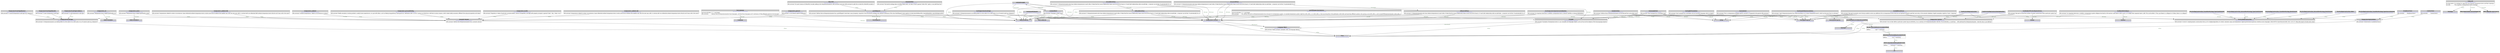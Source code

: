 digraph { 
 node [ fontname="DejaVu Sans" ] ; 
	node5 -> node1 [ color=BLACK, label=< <font point-size='10' color='#336633'>rdfs:domain</font> > ] ;
	node2 -> node7 [ color=BLACK, label=< <font point-size='10' color='#336633'>rdf:type</font> > ] ;
	node8 -> node9 [ color=BLACK, label=< <font point-size='10' color='#336633'>rdfs:domain</font> > ] ;
	node5 -> node2 [ color=BLACK, label=< <font point-size='10' color='#336633'>rdfs:range</font> > ] ;
	node3 -> node1 [ color=BLACK, label=< <font point-size='10' color='#336633'>rdfs:domain</font> > ] ;
	node6 -> node1 [ color=BLACK, label=< <font point-size='10' color='#336633'>rdfs:domain</font> > ] ;
	node10 -> node15 [ color=BLACK, label=< <font point-size='10' color='#336633'>rdf:type</font> > ] ;
	node17 -> node18 [ color=BLACK, label=< <font point-size='10' color='#336633'>rdf:rest</font> > ] ;
	node12 -> node2 [ color=BLACK, label=< <font point-size='10' color='#336633'>rdfs:domain</font> > ] ;
	node19 -> node20 [ color=BLACK, label=< <font point-size='10' color='#336633'>rdf:type</font> > ] ;
	node20 -> node7 [ color=BLACK, label=< <font point-size='10' color='#336633'>rdf:type</font> > ] ;
	node21 -> node22 [ color=BLACK, label=< <font point-size='10' color='#336633'>rdfs:range</font> > ] ;
	node11 -> node9 [ color=BLACK, label=< <font point-size='10' color='#336633'>rdfs:range</font> > ] ;
	node25 -> node26 [ color=BLACK, label=< <font point-size='10' color='#336633'>rdf:type</font> > ] ;
	node1 -> node28 [ color=BLACK, label=< <font point-size='10' color='#336633'>rdfs:subClassOf</font> > ] ;
	node30 -> node1 [ color=BLACK, label=< <font point-size='10' color='#336633'>rdfs:range</font> > ] ;
	node4 -> node31 [ color=BLACK, label=< <font point-size='10' color='#336633'>rdf:type</font> > ] ;
	node33 -> node26 [ color=BLACK, label=< <font point-size='10' color='#336633'>rdf:type</font> > ] ;
	node34 -> node20 [ color=BLACK, label=< <font point-size='10' color='#336633'>rdf:type</font> > ] ;
	node13 -> node35 [ color=BLACK, label=< <font point-size='10' color='#336633'>rdf:type</font> > ] ;
	node16 -> node31 [ color=BLACK, label=< <font point-size='10' color='#336633'>rdf:type</font> > ] ;
	node36 -> node22 [ color=BLACK, label=< <font point-size='10' color='#336633'>rdfs:range</font> > ] ;
	node37 -> node31 [ color=BLACK, label=< <font point-size='10' color='#336633'>rdf:type</font> > ] ;
	node38 -> node39 [ color=BLACK, label=< <font point-size='10' color='#336633'>rdf:type</font> > ] ;
	node30 -> node31 [ color=BLACK, label=< <font point-size='10' color='#336633'>rdf:type</font> > ] ;
	node28 -> node7 [ color=BLACK, label=< <font point-size='10' color='#336633'>rdf:type</font> > ] ;
	node2 -> node28 [ color=BLACK, label=< <font point-size='10' color='#336633'>rdfs:subClassOf</font> > ] ;
	node40 -> node20 [ color=BLACK, label=< <font point-size='10' color='#336633'>rdfs:range</font> > ] ;
	node41 -> node39 [ color=BLACK, label=< <font point-size='10' color='#336633'>rdfs:range</font> > ] ;
	node42 -> node7 [ color=BLACK, label=< <font point-size='10' color='#336633'>rdf:type</font> > ] ;
	node43 -> node1 [ color=BLACK, label=< <font point-size='10' color='#336633'>rdfs:domain</font> > ] ;
	node39 -> node7 [ color=BLACK, label=< <font point-size='10' color='#336633'>rdf:type</font> > ] ;
	node44 -> node39 [ color=BLACK, label=< <font point-size='10' color='#336633'>rdf:type</font> > ] ;
	node40 -> node31 [ color=BLACK, label=< <font point-size='10' color='#336633'>rdf:type</font> > ] ;
	node37 -> node1 [ color=BLACK, label=< <font point-size='10' color='#336633'>rdfs:domain</font> > ] ;
	node30 -> node1 [ color=BLACK, label=< <font point-size='10' color='#336633'>rdfs:domain</font> > ] ;
	node46 -> node35 [ color=BLACK, label=< <font point-size='10' color='#336633'>rdf:type</font> > ] ;
	node49 -> node39 [ color=BLACK, label=< <font point-size='10' color='#336633'>rdf:type</font> > ] ;
	node51 -> node39 [ color=BLACK, label=< <font point-size='10' color='#336633'>rdf:type</font> > ] ;
	node12 -> node1 [ color=BLACK, label=< <font point-size='10' color='#336633'>rdfs:range</font> > ] ;
	node3 -> node37 [ color=BLACK, label=< <font point-size='10' color='#336633'>owl:inverseOf</font> > ] ;
	node10 -> node52 [ color=BLACK, label=< <font point-size='10' color='#336633'>owl:imports</font> > ] ;
	node34 -> node54 [ color=BLACK, label=< <font point-size='10' color='#336633'>owl:sameAs</font> > ] ;
	node55 -> node17 [ color=BLACK, label=< <font point-size='10' color='#336633'>owl:oneOf</font> > ] ;
	node0 -> node42 [ color=BLACK, label=< <font point-size='10' color='#336633'>rdfs:range</font> > ] ;
	node56 -> node22 [ color=BLACK, label=< <font point-size='10' color='#336633'>rdfs:range</font> > ] ;
	node9 -> node7 [ color=BLACK, label=< <font point-size='10' color='#336633'>rdf:type</font> > ] ;
	node40 -> node1 [ color=BLACK, label=< <font point-size='10' color='#336633'>rdfs:domain</font> > ] ;
	node47 -> node20 [ color=BLACK, label=< <font point-size='10' color='#336633'>rdf:type</font> > ] ;
	node56 -> node58 [ color=BLACK, label=< <font point-size='10' color='#336633'>rdf:type</font> > ] ;
	node43 -> node26 [ color=BLACK, label=< <font point-size='10' color='#336633'>rdf:type</font> > ] ;
	node41 -> node9 [ color=BLACK, label=< <font point-size='10' color='#336633'>rdfs:domain</font> > ] ;
	node10 -> node59 [ color=BLACK, label=< <font point-size='10' color='#336633'>owl:imports</font> > ] ;
	node29 -> node26 [ color=BLACK, label=< <font point-size='10' color='#336633'>rdf:type</font> > ] ;
	node57 -> node60 [ color=BLACK, label=< <font point-size='10' color='#336633'>rdf:type</font> > ] ;
	node35 -> node7 [ color=BLACK, label=< <font point-size='10' color='#336633'>rdf:type</font> > ] ;
	node24 -> node26 [ color=BLACK, label=< <font point-size='10' color='#336633'>rdf:type</font> > ] ;
	node48 -> node20 [ color=BLACK, label=< <font point-size='10' color='#336633'>rdf:type</font> > ] ;
	node18 -> node61 [ color=BLACK, label=< <font point-size='10' color='#336633'>rdf:rest</font> > ] ;
	node33 -> node55 [ color=BLACK, label=< <font point-size='10' color='#336633'>rdfs:range</font> > ] ;
	node36 -> node26 [ color=BLACK, label=< <font point-size='10' color='#336633'>rdf:type</font> > ] ;
	node8 -> node62 [ color=BLACK, label=< <font point-size='10' color='#336633'>rdfs:range</font> > ] ;
	node23 -> node63 [ color=BLACK, label=< <font point-size='10' color='#336633'>owl:sameAs</font> > ] ;
	node41 -> node31 [ color=BLACK, label=< <font point-size='10' color='#336633'>rdf:type</font> > ] ;
	node24 -> node1 [ color=BLACK, label=< <font point-size='10' color='#336633'>rdfs:domain</font> > ] ;
	node60 -> node1 [ color=BLACK, label=< <font point-size='10' color='#336633'>rdfs:domain</font> > ] ;
	node3 -> node1 [ color=BLACK, label=< <font point-size='10' color='#336633'>rdfs:range</font> > ] ;
	node56 -> node26 [ color=BLACK, label=< <font point-size='10' color='#336633'>rdf:type</font> > ] ;
	node6 -> node1 [ color=BLACK, label=< <font point-size='10' color='#336633'>rdfs:range</font> > ] ;
	node16 -> node1 [ color=BLACK, label=< <font point-size='10' color='#336633'>rdfs:domain</font> > ] ;
	node16 -> node35 [ color=BLACK, label=< <font point-size='10' color='#336633'>rdfs:range</font> > ] ;
	node37 -> node1 [ color=BLACK, label=< <font point-size='10' color='#336633'>rdfs:range</font> > ] ;
	node12 -> node31 [ color=BLACK, label=< <font point-size='10' color='#336633'>rdf:type</font> > ] ;
	node5 -> node12 [ color=BLACK, label=< <font point-size='10' color='#336633'>owl:inverseOf</font> > ] ;
	node45 -> node20 [ color=BLACK, label=< <font point-size='10' color='#336633'>rdf:type</font> > ] ;
	node27 -> node42 [ color=BLACK, label=< <font point-size='10' color='#336633'>rdf:type</font> > ] ;
	node33 -> node1 [ color=BLACK, label=< <font point-size='10' color='#336633'>rdfs:domain</font> > ] ;
	node4 -> node65 [ color=BLACK, label=< <font point-size='10' color='#336633'>rdfs:range</font> > ] ;
	node64 -> node60 [ color=BLACK, label=< <font point-size='10' color='#336633'>rdf:type</font> > ] ;
	node29 -> node66 [ color=BLACK, label=< <font point-size='10' color='#336633'>rdfs:range</font> > ] ;
	node60 -> node31 [ color=BLACK, label=< <font point-size='10' color='#336633'>rdf:type</font> > ] ;
	node25 -> node22 [ color=BLACK, label=< <font point-size='10' color='#336633'>rdfs:range</font> > ] ;
	node4 -> node28 [ color=BLACK, label=< <font point-size='10' color='#336633'>rdfs:domain</font> > ] ;
	node8 -> node26 [ color=BLACK, label=< <font point-size='10' color='#336633'>rdf:type</font> > ] ;
	node61 -> node67 [ color=BLACK, label=< <font point-size='10' color='#336633'>rdf:rest</font> > ] ;
	node50 -> node20 [ color=BLACK, label=< <font point-size='10' color='#336633'>rdf:type</font> > ] ;
	node0 -> node31 [ color=BLACK, label=< <font point-size='10' color='#336633'>rdf:type</font> > ] ;
	node60 -> node68 [ color=BLACK, label=< <font point-size='10' color='#336633'>rdfs:range</font> > ] ;
	node21 -> node26 [ color=BLACK, label=< <font point-size='10' color='#336633'>rdf:type</font> > ] ;
	node25 -> node39 [ color=BLACK, label=< <font point-size='10' color='#336633'>rdfs:domain</font> > ] ;
	node21 -> node2 [ color=BLACK, label=< <font point-size='10' color='#336633'>rdfs:domain</font> > ] ;
	node12 -> node5 [ color=BLACK, label=< <font point-size='10' color='#336633'>owl:inverseOf</font> > ] ;
	node29 -> node9 [ color=BLACK, label=< <font point-size='10' color='#336633'>rdfs:domain</font> > ] ;
	node11 -> node1 [ color=BLACK, label=< <font point-size='10' color='#336633'>rdfs:domain</font> > ] ;
	node5 -> node31 [ color=BLACK, label=< <font point-size='10' color='#336633'>rdf:type</font> > ] ;
	node45 -> node69 [ color=BLACK, label=< <font point-size='10' color='#336633'>owl:sameAs</font> > ] ;
	node70 -> node39 [ color=BLACK, label=< <font point-size='10' color='#336633'>rdf:type</font> > ] ;
	node36 -> node2 [ color=BLACK, label=< <font point-size='10' color='#336633'>rdfs:domain</font> > ] ;
	node14 -> node42 [ color=BLACK, label=< <font point-size='10' color='#336633'>rdf:type</font> > ] ;
	node23 -> node20 [ color=BLACK, label=< <font point-size='10' color='#336633'>rdf:type</font> > ] ;
	node43 -> node22 [ color=BLACK, label=< <font point-size='10' color='#336633'>rdfs:range</font> > ] ;
	node11 -> node31 [ color=BLACK, label=< <font point-size='10' color='#336633'>rdf:type</font> > ] ;
	node1 -> node7 [ color=BLACK, label=< <font point-size='10' color='#336633'>rdf:type</font> > ] ;
	node32 -> node35 [ color=BLACK, label=< <font point-size='10' color='#336633'>rdf:type</font> > ] ;
	node0 -> node1 [ color=BLACK, label=< <font point-size='10' color='#336633'>rdfs:domain</font> > ] ;
	node3 -> node31 [ color=BLACK, label=< <font point-size='10' color='#336633'>rdf:type</font> > ] ;
	node30 -> node6 [ color=BLACK, label=< <font point-size='10' color='#336633'>owl:inverseOf</font> > ] ;
	node6 -> node31 [ color=BLACK, label=< <font point-size='10' color='#336633'>rdf:type</font> > ] ;
	node53 -> node20 [ color=BLACK, label=< <font point-size='10' color='#336633'>rdf:type</font> > ] ;
	node71 -> node39 [ color=BLACK, label=< <font point-size='10' color='#336633'>rdf:type</font> > ] ;
	node24 -> node22 [ color=BLACK, label=< <font point-size='10' color='#336633'>rdfs:range</font> > ] ;
	node56 -> node9 [ color=BLACK, label=< <font point-size='10' color='#336633'>rdfs:domain</font> > ] ;
	node55 -> node72 [ color=BLACK, label=< <font point-size='10' color='#336633'>rdf:type</font> > ] ;
# https://w3id.org/def/temp_ont/hasTemperatureSystemCentralityValue node0
node0 [ shape=none, color=black label=< <table color='#666666' cellborder='0' cellspacing='0' border='1'><tr><td colspan='2' bgcolor='grey'><B>hasTemperatureSystemCentralityValue</B></td></tr><tr><td href='https://w3id.org/def/temp_ont/hasTemperatureSystemCentralityValue' bgcolor='#eeeeee' colspan='2'><font point-size='10' color='#6666ff'>https://w3id.org/def/temp_ont/hasTemperatureSystemCentralityValue</font></td></tr><tr><td align='left'>rdfs:comment</td><td align='left'>&quot;An important distinction is whether a temperature term is domain CENTRAL or domain PERIPHERAL&quot;</td></tr></table> > ] 
# https://w3id.org/def/temp_ont/TemperatureLexeme node1
node1 [ shape=none, color=black label=< <table color='#666666' cellborder='0' cellspacing='0' border='1'><tr><td colspan='2' bgcolor='grey'><B>Temperature Lexeme</B></td></tr><tr><td href='https://w3id.org/def/temp_ont/TemperatureLexeme' bgcolor='#eeeeee' colspan='2'><font point-size='10' color='#6666ff'>https://w3id.org/def/temp_ont/TemperatureLexeme</font></td></tr></table> > ] 
# https://w3id.org/def/temp_ont/Example node2
node2 [ shape=none, color=black label=< <table color='#666666' cellborder='0' cellspacing='0' border='1'><tr><td colspan='2' bgcolor='grey'><B>Example</B></td></tr><tr><td href='https://w3id.org/def/temp_ont/Example' bgcolor='#eeeeee' colspan='2'><font point-size='10' color='#6666ff'>https://w3id.org/def/temp_ont/Example</font></td></tr><tr><td align='left'>rdfs:comment</td><td align='left'>&quot;Examples of temperature terms in use. Examples are languages objects, and can thus be the Subjects of the hasLanguage property&quot;</td></tr></table> > ] 
# https://w3id.org/def/temp_ont/isLessWarmThan node3
node3 [ shape=none, color=black label=< <table color='#666666' cellborder='0' cellspacing='0' border='1'><tr><td colspan='2' bgcolor='grey'><B>isLessWarmThan</B></td></tr><tr><td href='https://w3id.org/def/temp_ont/isLessWarmThan' bgcolor='#eeeeee' colspan='2'><font point-size='10' color='#6666ff'>https://w3id.org/def/temp_ont/isLessWarmThan</font></td></tr><tr><td align='left'>rdfs:comment</td><td align='left'>&quot;A TemperatureLexeme also have relative temperatures to each other. # Note that the inverse relationship means we do not at first have to  # mark both relationships when we add data - a reasoner can do that  # automatically for us&quot;</td></tr></table> > ] 
# https://w3id.org/def/temp_ont/hasLanguage node4
node4 [ shape=none, color=black label=< <table color='#666666' cellborder='0' cellspacing='0' border='1'><tr><td colspan='2' bgcolor='grey'><B>hasLanguage</B></td></tr><tr><td href='https://w3id.org/def/temp_ont/hasLanguage' bgcolor='#eeeeee' colspan='2'><font point-size='10' color='#6666ff'>https://w3id.org/def/temp_ont/hasLanguage</font></td></tr><tr><td align='left'>owl:maxCardinality</td><td align='left'>&quot;1&quot;^^xsd:integer</td></tr><tr><td align='left'>rdfs:comment</td><td align='left'>&quot;Defines that ex:TemperatureLexeme have languages, and that those languages are # subclasses of http://dbpedia.org/resource/Language&quot;</td></tr></table> > ] 
# https://w3id.org/def/temp_ont/existsInExample node5
node5 [ shape=none, color=black label=< <table color='#666666' cellborder='0' cellspacing='0' border='1'><tr><td colspan='2' bgcolor='grey'><B>existsInExample</B></td></tr><tr><td href='https://w3id.org/def/temp_ont/existsInExample' bgcolor='#eeeeee' colspan='2'><font point-size='10' color='#6666ff'>https://w3id.org/def/temp_ont/existsInExample</font></td></tr></table> > ] 
# https://w3id.org/def/temp_ont/isMoreColdThan node6
node6 [ shape=none, color=black label=< <table color='#666666' cellborder='0' cellspacing='0' border='1'><tr><td colspan='2' bgcolor='grey'><B>isMoreColdThan</B></td></tr><tr><td href='https://w3id.org/def/temp_ont/isMoreColdThan' bgcolor='#eeeeee' colspan='2'><font point-size='10' color='#6666ff'>https://w3id.org/def/temp_ont/isMoreColdThan</font></td></tr><tr><td align='left'>rdfs:comment</td><td align='left'>&quot;A TemperatureLexeme also have relative temperatures to each other. # Note that the inverse relationship means we do not at first have to  # mark both relationships when we add data - a reasoner can do that  # automatically for us&quot;</td></tr></table> > ] 
# http://www.w3.org/2002/07/owl#Class node7
node7 [ shape=none, color=black label=< <table color='#666666' cellborder='0' cellspacing='0' border='1'><tr><td colspan='2' bgcolor='grey'><B>Class</B></td></tr><tr><td href='http://www.w3.org/2002/07/owl#Class' bgcolor='#eeeeee' colspan='2'><font point-size='10' color='#6666ff'>http://www.w3.org/2002/07/owl#Class</font></td></tr></table> > ] 
# https://w3id.org/def/temp_ont/hasNumberOfCentralSystemTerms node8
node8 [ shape=none, color=black label=< <table color='#666666' cellborder='0' cellspacing='0' border='1'><tr><td colspan='2' bgcolor='grey'><B>hasNumberOfCentralSystemTerms</B></td></tr><tr><td href='https://w3id.org/def/temp_ont/hasNumberOfCentralSystemTerms' bgcolor='#eeeeee' colspan='2'><font point-size='10' color='#6666ff'>https://w3id.org/def/temp_ont/hasNumberOfCentralSystemTerms</font></td></tr><tr><td align='left'>rdfs:comment</td><td align='left'>&quot;We want to record the number of system central terms that a particular system has&quot;</td></tr></table> > ] 
# https://w3id.org/def/temp_ont/TemperatureSystem node9
node9 [ shape=none, color=black label=< <table color='#666666' cellborder='0' cellspacing='0' border='1'><tr><td colspan='2' bgcolor='grey'><B>Temperature System</B></td></tr><tr><td href='https://w3id.org/def/temp_ont/TemperatureSystem' bgcolor='#eeeeee' colspan='2'><font point-size='10' color='#6666ff'>https://w3id.org/def/temp_ont/TemperatureSystem</font></td></tr><tr><td align='left'>rdfs:comment</td><td align='left'>&quot;we can later define a particular system (eg ex:smith2001_1) as a subclass of # TemperatureSystem, like this: # ex:smith2001_1 a owl:Class ;   rdfs:subClassOf ex:TemperatureSystem . Here the class is just defined.&quot;</td></tr></table> > ] 
# https://w3id.org/def/temp_ont node10
node10 [ shape=none, color=black label=< <table color='#666666' cellborder='0' cellspacing='0' border='1'><tr><td colspan='2' bgcolor='grey'><B>temp_ont</B></td></tr><tr><td href='https://w3id.org/def/temp_ont' bgcolor='#eeeeee' colspan='2'><font point-size='10' color='#6666ff'>https://w3id.org/def/temp_ont</font></td></tr><tr><td align='left'>dc1:description</td><td align='left'>&quot;An ontology for capturing cross-linguistic temperature terms and their meanings.&quot;</td></tr><tr><td align='left'>dc1:title</td><td align='left'>&quot;The Linguistics of Temperature Terms Ontology&quot;</td></tr></table> > ] 
# https://w3id.org/def/temp_ont/partOfTemperatureSystem node11
node11 [ shape=none, color=black label=< <table color='#666666' cellborder='0' cellspacing='0' border='1'><tr><td colspan='2' bgcolor='grey'><B>partOfTemperatureSystem</B></td></tr><tr><td href='https://w3id.org/def/temp_ont/partOfTemperatureSystem' bgcolor='#eeeeee' colspan='2'><font point-size='10' color='#6666ff'>https://w3id.org/def/temp_ont/partOfTemperatureSystem</font></td></tr><tr><td align='left'>owl:minCardinality</td><td align='left'>&quot;1&quot;^^xsd:integer</td></tr><tr><td align='left'>rdfs:comment</td><td align='left'>&quot;this defines that each ex:TemperatureLexeme has to be part of a temperature system. An example temperature system might be smith_2001_1 or smith_2001_2, here assuming that in the publication smith 2001 we found two different systems, thus giving us ex:smith_2001_1_varm ex:partOfTemperatureSystem smith_2001_1&quot;</td></tr></table> > ] 
# https://w3id.org/def/temp_ont/containsWord node12
node12 [ shape=none, color=black label=< <table color='#666666' cellborder='0' cellspacing='0' border='1'><tr><td colspan='2' bgcolor='grey'><B>containsWord</B></td></tr><tr><td href='https://w3id.org/def/temp_ont/containsWord' bgcolor='#eeeeee' colspan='2'><font point-size='10' color='#6666ff'>https://w3id.org/def/temp_ont/containsWord</font></td></tr><tr><td align='left'>rdfs:comment</td><td align='left'>&quot;Examples contain word&quot;</td></tr></table> > ] 
# https://w3id.org/def/temp_ont/TemperatureScaleTypeWarmth node13
node13 [ shape=none, color=black label=< <table color='#666666' cellborder='0' cellspacing='0' border='1'><tr><td colspan='2' bgcolor='grey'><B>TemperatureScaleTypeWarmth</B></td></tr><tr><td href='https://w3id.org/def/temp_ont/TemperatureScaleTypeWarmth' bgcolor='#eeeeee' colspan='2'><font point-size='10' color='#6666ff'>https://w3id.org/def/temp_ont/TemperatureScaleTypeWarmth</font></td></tr><tr><td align='left'>rdfs:comment</td><td align='left'>&quot;A warm temperature scale type&quot;</td></tr></table> > ] 
# https://w3id.org/def/temp_ont/TemperatureSystemCentral node14
node14 [ shape=none, color=black label=< <table color='#666666' cellborder='0' cellspacing='0' border='1'><tr><td colspan='2' bgcolor='grey'><B>Central Term</B></td></tr><tr><td href='https://w3id.org/def/temp_ont/TemperatureSystemCentral' bgcolor='#eeeeee' colspan='2'><font point-size='10' color='#6666ff'>https://w3id.org/def/temp_ont/TemperatureSystemCentral</font></td></tr><tr><td align='left'>rdfs:comment</td><td align='left'>&quot;Central terms&quot;</td></tr></table> > ] 
# http://www.w3.org/2002/07/owl#Ontology node15
node15 [ shape=none, color=black label=< <table color='#666666' cellborder='0' cellspacing='0' border='1'><tr><td colspan='2' bgcolor='grey'><B>Ontology</B></td></tr><tr><td href='http://www.w3.org/2002/07/owl#Ontology' bgcolor='#eeeeee' colspan='2'><font point-size='10' color='#6666ff'>http://www.w3.org/2002/07/owl#Ontology</font></td></tr></table> > ] 
# https://w3id.org/def/temp_ont/hasTemperatureScaleType node16
node16 [ shape=none, color=black label=< <table color='#666666' cellborder='0' cellspacing='0' border='1'><tr><td colspan='2' bgcolor='grey'><B>hasTemperatureScaleType</B></td></tr><tr><td href='https://w3id.org/def/temp_ont/hasTemperatureScaleType' bgcolor='#eeeeee' colspan='2'><font point-size='10' color='#6666ff'>https://w3id.org/def/temp_ont/hasTemperatureScaleType</font></td></tr><tr><td align='left'>rdfs:comment</td><td align='left'>&quot;A TemperatureLexeme can belong either to a hot scale or to a cold scale or to a # neutral scale (e.g. lukewarm)&quot;</td></tr></table> > ] 
# Ncedec1da52584f2e91515c6deb209ba0 node17
node17 [ shape=none, color=black label=< <table color='#666666' cellborder='0' cellspacing='0' border='1'><tr><td colspan='2' bgcolor='grey'><B>Ncedec1da52584f2e91515c6deb209ba0</B></td></tr><tr><td href='Ncedec1da52584f2e91515c6deb209ba0' bgcolor='#eeeeee' colspan='2'><font point-size='10' color='#6666ff'>Ncedec1da52584f2e91515c6deb209ba0</font></td></tr><tr><td align='left'>rdf:first</td><td align='left'>&quot;yes&quot;^^xsd:string</td></tr></table> > ] 
# Ndeb4683ce3954e688ba05cb38e89c664 node18
node18 [ shape=none, color=black label=< <table color='#666666' cellborder='0' cellspacing='0' border='1'><tr><td colspan='2' bgcolor='grey'><B>Ndeb4683ce3954e688ba05cb38e89c664</B></td></tr><tr><td href='Ndeb4683ce3954e688ba05cb38e89c664' bgcolor='#eeeeee' colspan='2'><font point-size='10' color='#6666ff'>Ndeb4683ce3954e688ba05cb38e89c664</font></td></tr><tr><td align='left'>rdf:first</td><td align='left'>&quot;no&quot;^^xsd:string</td></tr></table> > ] 
# https://w3id.org/def/temp_ont/temperature_personalfeeling node19
node19 [ shape=none, color=black label=< <table color='#666666' cellborder='0' cellspacing='0' border='1'><tr><td colspan='2' bgcolor='grey'><B>temperature_personalfeeling</B></td></tr><tr><td href='https://w3id.org/def/temp_ont/temperature_personalfeeling' bgcolor='#eeeeee' colspan='2'><font point-size='10' color='#6666ff'>https://w3id.org/def/temp_ont/temperature_personalfeeling</font></td></tr><tr><td align='left'>rdfs:comment</td><td align='left'>&quot;Bodily sensations involving sentient, usually human experiencers, on a par with others, such as feeling hungry/thirsty, having pain etc. (Verhoeven 2007: 42–43). A person can feel hot or cold due to various reasons, which makes bodily sensations different from physical properties and states&quot;</td></tr></table> > ] 
# https://w3id.org/def/temp_ont/SemanticDomain node20
node20 [ shape=none, color=black label=< <table color='#666666' cellborder='0' cellspacing='0' border='1'><tr><td colspan='2' bgcolor='grey'><B>Semantic Domain</B></td></tr><tr><td href='https://w3id.org/def/temp_ont/SemanticDomain' bgcolor='#eeeeee' colspan='2'><font point-size='10' color='#6666ff'>https://w3id.org/def/temp_ont/SemanticDomain</font></td></tr><tr><td align='left'>rdfs:comment</td><td align='left'>&quot;Defines that TemperatureLexeme has a semantic domain&quot;</td></tr></table> > ] 
# https://w3id.org/def/temp_ont/hasEnglishTranslation node21
node21 [ shape=none, color=black label=< <table color='#666666' cellborder='0' cellspacing='0' border='1'><tr><td colspan='2' bgcolor='grey'><B>hasEnglishTranslation</B></td></tr><tr><td href='https://w3id.org/def/temp_ont/hasEnglishTranslation' bgcolor='#eeeeee' colspan='2'><font point-size='10' color='#6666ff'>https://w3id.org/def/temp_ont/hasEnglishTranslation</font></td></tr><tr><td align='left'>rdfs:comment</td><td align='left'>&quot;Each example has a translation into our business language, which is English&quot;</td></tr></table> > ] 
# http://www.w3.org/2001/XMLSchema#string node22
node22 [ shape=none, color=black label=< <table color='#666666' cellborder='0' cellspacing='0' border='1'><tr><td colspan='2' bgcolor='grey'><B>string</B></td></tr><tr><td href='http://www.w3.org/2001/XMLSchema#string' bgcolor='#eeeeee' colspan='2'><font point-size='10' color='#6666ff'>http://www.w3.org/2001/XMLSchema#string</font></td></tr></table> > ] 
# https://w3id.org/def/temp_ont/temperature_air node23
node23 [ shape=none, color=black label=< <table color='#666666' cellborder='0' cellspacing='0' border='1'><tr><td colspan='2' bgcolor='grey'><B>temperature_air</B></td></tr><tr><td href='https://w3id.org/def/temp_ont/temperature_air' bgcolor='#eeeeee' colspan='2'><font point-size='10' color='#6666ff'>https://w3id.org/def/temp_ont/temperature_air</font></td></tr><tr><td align='left'>rdfs:comment</td><td align='left'>&quot;Temperature terms related specifically to ai&quot;</td></tr></table> > ] 
# https://w3id.org/def/temp_ont/hasDerivation node24
node24 [ shape=none, color=black label=< <table color='#666666' cellborder='0' cellspacing='0' border='1'><tr><td colspan='2' bgcolor='grey'><B>hasDerivation</B></td></tr><tr><td href='https://w3id.org/def/temp_ont/hasDerivation' bgcolor='#eeeeee' colspan='2'><font point-size='10' color='#6666ff'>https://w3id.org/def/temp_ont/hasDerivation</font></td></tr><tr><td align='left'>rdfs:comment</td><td align='left'>&quot;Defines that ex:TemperatureLexeme can be derived from some other word&quot;</td></tr></table> > ] 
# https://w3id.org/def/temp_ont/hasPersFeelingConstructionExplanation node25
node25 [ shape=none, color=black label=< <table color='#666666' cellborder='0' cellspacing='0' border='1'><tr><td colspan='2' bgcolor='grey'><B>hasPersFeelingConstructionExplanation</B></td></tr><tr><td href='https://w3id.org/def/temp_ont/hasPersFeelingConstructionExplanation' bgcolor='#eeeeee' colspan='2'><font point-size='10' color='#6666ff'>https://w3id.org/def/temp_ont/hasPersFeelingConstructionExplanation</font></td></tr></table> > ] 
# http://www.w3.org/2002/07/owl#DatatypeProperty node26
node26 [ shape=none, color=black label=< <table color='#666666' cellborder='0' cellspacing='0' border='1'><tr><td colspan='2' bgcolor='grey'><B>DatatypeProperty</B></td></tr><tr><td href='http://www.w3.org/2002/07/owl#DatatypeProperty' bgcolor='#eeeeee' colspan='2'><font point-size='10' color='#6666ff'>http://www.w3.org/2002/07/owl#DatatypeProperty</font></td></tr></table> > ] 
# https://w3id.org/def/temp_ont/TemperatureSystemPeripheral node27
node27 [ shape=none, color=black label=< <table color='#666666' cellborder='0' cellspacing='0' border='1'><tr><td colspan='2' bgcolor='grey'><B>Peripheral Term</B></td></tr><tr><td href='https://w3id.org/def/temp_ont/TemperatureSystemPeripheral' bgcolor='#eeeeee' colspan='2'><font point-size='10' color='#6666ff'>https://w3id.org/def/temp_ont/TemperatureSystemPeripheral</font></td></tr><tr><td align='left'>rdfs:comment</td><td align='left'>&quot;Peripheral terms&quot;</td></tr></table> > ] 
# https://w3id.org/def/temp_ont/LanguageObject node28
node28 [ shape=none, color=black label=< <table color='#666666' cellborder='0' cellspacing='0' border='1'><tr><td colspan='2' bgcolor='grey'><B>Language Object</B></td></tr><tr><td href='https://w3id.org/def/temp_ont/LanguageObject' bgcolor='#eeeeee' colspan='2'><font point-size='10' color='#6666ff'>https://w3id.org/def/temp_ont/LanguageObject</font></td></tr><tr><td align='left'>rdfs:comment</td><td align='left'>&quot;Words, phrases, examples, texts, are language objects&quot;</td></tr></table> > ] 
# https://w3id.org/def/temp_ont/hasWarmHotCollapse node29
node29 [ shape=none, color=black label=< <table color='#666666' cellborder='0' cellspacing='0' border='1'><tr><td colspan='2' bgcolor='grey'><B>hasWarmHotCollapse</B></td></tr><tr><td href='https://w3id.org/def/temp_ont/hasWarmHotCollapse' bgcolor='#eeeeee' colspan='2'><font point-size='10' color='#6666ff'>https://w3id.org/def/temp_ont/hasWarmHotCollapse</font></td></tr><tr><td align='left'>rdfs:comment</td><td align='left'>&quot;An important distinction is whether a temperature system collapses two levels on the warmer scale (warm+cold in one), or if it keeps them separate (warm; cold). This can be either 1 (True, yes theere is a collapse) or 0 (False, there is no collapse)&quot;</td></tr></table> > ] 
# https://w3id.org/def/temp_ont/isLessColdThan node30
node30 [ shape=none, color=black label=< <table color='#666666' cellborder='0' cellspacing='0' border='1'><tr><td colspan='2' bgcolor='grey'><B>isLessColdThan</B></td></tr><tr><td href='https://w3id.org/def/temp_ont/isLessColdThan' bgcolor='#eeeeee' colspan='2'><font point-size='10' color='#6666ff'>https://w3id.org/def/temp_ont/isLessColdThan</font></td></tr><tr><td align='left'>rdfs:comment</td><td align='left'>&quot;A TemperatureLexeme also have relative temperatures to each other. # Note that the inverse relationship means we do not at first have to  # mark both relationships when we add data - a reasoner can do that  # automatically for us&quot;</td></tr></table> > ] 
# http://www.w3.org/2002/07/owl#ObjectProperty node31
node31 [ shape=none, color=black label=< <table color='#666666' cellborder='0' cellspacing='0' border='1'><tr><td colspan='2' bgcolor='grey'><B>ObjectProperty</B></td></tr><tr><td href='http://www.w3.org/2002/07/owl#ObjectProperty' bgcolor='#eeeeee' colspan='2'><font point-size='10' color='#6666ff'>http://www.w3.org/2002/07/owl#ObjectProperty</font></td></tr></table> > ] 
# https://w3id.org/def/temp_ont/TemperatureScaleTypeNeutral node32
node32 [ shape=none, color=black label=< <table color='#666666' cellborder='0' cellspacing='0' border='1'><tr><td colspan='2' bgcolor='grey'><B>TemperatureScaleTypeNeutral</B></td></tr><tr><td href='https://w3id.org/def/temp_ont/TemperatureScaleTypeNeutral' bgcolor='#eeeeee' colspan='2'><font point-size='10' color='#6666ff'>https://w3id.org/def/temp_ont/TemperatureScaleTypeNeutral</font></td></tr><tr><td align='left'>rdfs:comment</td><td align='left'>&quot;A neutral temperature scale type (e.g. lukewarm)&quot;</td></tr></table> > ] 
# https://w3id.org/def/temp_ont/hasSemanticBasicnessStatus node33
node33 [ shape=none, color=black label=< <table color='#666666' cellborder='0' cellspacing='0' border='1'><tr><td colspan='2' bgcolor='grey'><B>hasSemanticBasicnessStatus</B></td></tr><tr><td href='https://w3id.org/def/temp_ont/hasSemanticBasicnessStatus' bgcolor='#eeeeee' colspan='2'><font point-size='10' color='#6666ff'>https://w3id.org/def/temp_ont/hasSemanticBasicnessStatus</font></td></tr><tr><td align='left'>rdfs:comment</td><td align='left'>&quot; Each TemperatureLexeme has a BasicnessStatus (is it a basic temperature term?), which can be one of yes no unknown&quot;</td></tr></table> > ] 
# https://w3id.org/def/temp_ont/temperature_water node34
node34 [ shape=none, color=black label=< <table color='#666666' cellborder='0' cellspacing='0' border='1'><tr><td colspan='2' bgcolor='grey'><B>temperature_water</B></td></tr><tr><td href='https://w3id.org/def/temp_ont/temperature_water' bgcolor='#eeeeee' colspan='2'><font point-size='10' color='#6666ff'>https://w3id.org/def/temp_ont/temperature_water</font></td></tr><tr><td align='left'>rdfs:comment</td><td align='left'>&quot;Temperature terms related specifically to wate&quot;</td></tr></table> > ] 
# https://w3id.org/def/temp_ont/TemperatureScaleType node35
node35 [ shape=none, color=black label=< <table color='#666666' cellborder='0' cellspacing='0' border='1'><tr><td colspan='2' bgcolor='grey'><B>TemperatureScaleType</B></td></tr><tr><td href='https://w3id.org/def/temp_ont/TemperatureScaleType' bgcolor='#eeeeee' colspan='2'><font point-size='10' color='#6666ff'>https://w3id.org/def/temp_ont/TemperatureScaleType</font></td></tr><tr><td align='left'>rdfs:comment</td><td align='left'>&quot;A TemperatureLexeme can belong either to a hot scale or to a cold scale or to a # neutral scale (e.g. lukewarm)&quot;</td></tr></table> > ] 
# https://w3id.org/def/temp_ont/hasExampleText node36
node36 [ shape=none, color=black label=< <table color='#666666' cellborder='0' cellspacing='0' border='1'><tr><td colspan='2' bgcolor='grey'><B>hasExampleText</B></td></tr><tr><td href='https://w3id.org/def/temp_ont/hasExampleText' bgcolor='#eeeeee' colspan='2'><font point-size='10' color='#6666ff'>https://w3id.org/def/temp_ont/hasExampleText</font></td></tr><tr><td align='left'>rdfs:comment</td><td align='left'>&quot;Each example has a translation text&quot;</td></tr></table> > ] 
# https://w3id.org/def/temp_ont/isMoreWarmThan node37
node37 [ shape=none, color=black label=< <table color='#666666' cellborder='0' cellspacing='0' border='1'><tr><td colspan='2' bgcolor='grey'><B>isMoreWarmThan</B></td></tr><tr><td href='https://w3id.org/def/temp_ont/isMoreWarmThan' bgcolor='#eeeeee' colspan='2'><font point-size='10' color='#6666ff'>https://w3id.org/def/temp_ont/isMoreWarmThan</font></td></tr><tr><td align='left'>rdfs:comment</td><td align='left'>&quot;A TemperatureLexeme also have relative temperatures to each other. # Note that the inverse relationship means we do not at first have to  # mark both relationships when we add data - a reasoner can do that  # automatically for us&quot;</td></tr></table> > ] 
# https://w3id.org/def/temp_ont/PersFeelingConstruction_IntransitiveStrategy_NonOriented node38
node38 [ shape=none, color=black label=< <table color='#666666' cellborder='0' cellspacing='0' border='1'><tr><td colspan='2' bgcolor='grey'><B>PersFeelingConstruction_IntransitiveStrategy_NonOriented</B></td></tr><tr><td href='https://w3id.org/def/temp_ont/PersFeelingConstruction_IntransitiveStrategy_NonOriented' bgcolor='#eeeeee' colspan='2'><font point-size='10' color='#6666ff'>https://w3id.org/def/temp_ont/PersFeelingConstruction_IntransitiveStrategy_NonOriented</font></td></tr></table> > ] 
# https://w3id.org/def/temp_ont/PersFeelingConstruction node39
node39 [ shape=none, color=black label=< <table color='#666666' cellborder='0' cellspacing='0' border='1'><tr><td colspan='2' bgcolor='grey'><B>PersFeelingConstruction</B></td></tr><tr><td href='https://w3id.org/def/temp_ont/PersFeelingConstruction' bgcolor='#eeeeee' colspan='2'><font point-size='10' color='#6666ff'>https://w3id.org/def/temp_ont/PersFeelingConstruction</font></td></tr><tr><td align='left'>rdfs:comment</td><td align='left'>&quot;A kind of  morphosyntactic constructions from p 137 in Koptjevskaja-Tamm, M. (2022). Semantic maps and temperature: Capturing the lexicon-grammar interface across languages. Zeitschrift für Sprachwissenschaft, 41(1), 125-177. https://doi.org/10.1515/zfs-2021-2042&quot;</td></tr></table> > ] 
# https://w3id.org/def/temp_ont/hasSemanticDomain node40
node40 [ shape=none, color=black label=< <table color='#666666' cellborder='0' cellspacing='0' border='1'><tr><td colspan='2' bgcolor='grey'><B>hasSemanticDomain</B></td></tr><tr><td href='https://w3id.org/def/temp_ont/hasSemanticDomain' bgcolor='#eeeeee' colspan='2'><font point-size='10' color='#6666ff'>https://w3id.org/def/temp_ont/hasSemanticDomain</font></td></tr></table> > ] 
# https://w3id.org/def/temp_ont/hasPersFeelingConstruction node41
node41 [ shape=none, color=black label=< <table color='#666666' cellborder='0' cellspacing='0' border='1'><tr><td colspan='2' bgcolor='grey'><B>hasPersFeelingConstruction</B></td></tr><tr><td href='https://w3id.org/def/temp_ont/hasPersFeelingConstruction' bgcolor='#eeeeee' colspan='2'><font point-size='10' color='#6666ff'>https://w3id.org/def/temp_ont/hasPersFeelingConstruction</font></td></tr></table> > ] 
# https://w3id.org/def/temp_ont/TemperatureSystemValue node42
node42 [ shape=none, color=black label=< <table color='#666666' cellborder='0' cellspacing='0' border='1'><tr><td colspan='2' bgcolor='grey'><B>TemperatureSystemValue</B></td></tr><tr><td href='https://w3id.org/def/temp_ont/TemperatureSystemValue' bgcolor='#eeeeee' colspan='2'><font point-size='10' color='#6666ff'>https://w3id.org/def/temp_ont/TemperatureSystemValue</font></td></tr><tr><td align='left'>rdfs:comment</td><td align='left'>&quot;Central terms or peripheral terms&quot;</td></tr></table> > ] 
# https://w3id.org/def/temp_ont/hasComment node43
node43 [ shape=none, color=black label=< <table color='#666666' cellborder='0' cellspacing='0' border='1'><tr><td colspan='2' bgcolor='grey'><B>hasComment</B></td></tr><tr><td href='https://w3id.org/def/temp_ont/hasComment' bgcolor='#eeeeee' colspan='2'><font point-size='10' color='#6666ff'>https://w3id.org/def/temp_ont/hasComment</font></td></tr><tr><td align='left'>rdfs:comment</td><td align='left'>&quot;This is a temperature ontology specific comment, as opposed to the general rdfs:comment.&quot;</td></tr></table> > ] 
# https://w3id.org/def/temp_ont/PersFeelingConstruction_Other node44
node44 [ shape=none, color=black label=< <table color='#666666' cellborder='0' cellspacing='0' border='1'><tr><td colspan='2' bgcolor='grey'><B>PersFeelingConstruction_Other</B></td></tr><tr><td href='https://w3id.org/def/temp_ont/PersFeelingConstruction_Other' bgcolor='#eeeeee' colspan='2'><font point-size='10' color='#6666ff'>https://w3id.org/def/temp_ont/PersFeelingConstruction_Other</font></td></tr></table> > ] 
# https://w3id.org/def/temp_ont/temperature_general node45
node45 [ shape=none, color=black label=< <table color='#666666' cellborder='0' cellspacing='0' border='1'><tr><td colspan='2' bgcolor='grey'><B>temperature_general</B></td></tr><tr><td href='https://w3id.org/def/temp_ont/temperature_general' bgcolor='#eeeeee' colspan='2'><font point-size='10' color='#6666ff'>https://w3id.org/def/temp_ont/temperature_general</font></td></tr><tr><td align='left'>rdfs:comment</td><td align='left'>&quot;a non-domain specific temperatur&quot;</td></tr></table> > ] 
# https://w3id.org/def/temp_ont/TemperatureScaleTypeColdness node46
node46 [ shape=none, color=black label=< <table color='#666666' cellborder='0' cellspacing='0' border='1'><tr><td colspan='2' bgcolor='grey'><B>TemperatureScaleTypeColdness</B></td></tr><tr><td href='https://w3id.org/def/temp_ont/TemperatureScaleTypeColdness' bgcolor='#eeeeee' colspan='2'><font point-size='10' color='#6666ff'>https://w3id.org/def/temp_ont/TemperatureScaleTypeColdness</font></td></tr><tr><td align='left'>rdfs:comment</td><td align='left'>&quot;A cold temperature scale type &quot;</td></tr></table> > ] 
# https://w3id.org/def/temp_ont/temperature_tactile node47
node47 [ shape=none, color=black label=< <table color='#666666' cellborder='0' cellspacing='0' border='1'><tr><td colspan='2' bgcolor='grey'><B>temperature_tactile</B></td></tr><tr><td href='https://w3id.org/def/temp_ont/temperature_tactile' bgcolor='#eeeeee' colspan='2'><font point-size='10' color='#6666ff'>https://w3id.org/def/temp_ont/temperature_tactile</font></td></tr><tr><td align='left'>rdfs:comment</td><td align='left'>&quot;Properties or states of particular concrete entities, carriers of properties, and align with property concepts in general (‘dark’, ‘big’, ‘sharp’, etc.)&quot;</td></tr></table> > ] 
# https://w3id.org/def/temp_ont/temperature_ambient_QR node48
node48 [ shape=none, color=black label=< <table color='#666666' cellborder='0' cellspacing='0' border='1'><tr><td colspan='2' bgcolor='grey'><B>temperature_ambient_QR</B></td></tr><tr><td href='https://w3id.org/def/temp_ont/temperature_ambient_QR' bgcolor='#eeeeee' colspan='2'><font point-size='10' color='#6666ff'>https://w3id.org/def/temp_ont/temperature_ambient_QR</font></td></tr><tr><td align='left'>rdfs:comment</td><td align='left'>&quot;temperatures related to certain circumstances. Quasi-referential ambient temperature terms involve some kind of referent (the weather was cold, the room was cold), in contrast with non-referential ambient temperature terms that do not (it was cold in the room)&quot;</td></tr></table> > ] 
# https://w3id.org/def/temp_ont/PersFeelingConstruction_TransitiveStrategy_ExperiencerOriented node49
node49 [ shape=none, color=black label=< <table color='#666666' cellborder='0' cellspacing='0' border='1'><tr><td colspan='2' bgcolor='grey'><B>PersFeelingConstruction_TransitiveStrategy_ExperiencerOriented</B></td></tr><tr><td href='https://w3id.org/def/temp_ont/PersFeelingConstruction_TransitiveStrategy_ExperiencerOriented' bgcolor='#eeeeee' colspan='2'><font point-size='10' color='#6666ff'>https://w3id.org/def/temp_ont/PersFeelingConstruction_TransitiveStrategy_ExperiencerOriented</font></td></tr></table> > ] 
# https://w3id.org/def/temp_ont/temperature_ambient_NR node50
node50 [ shape=none, color=black label=< <table color='#666666' cellborder='0' cellspacing='0' border='1'><tr><td colspan='2' bgcolor='grey'><B>temperature_ambient_NR</B></td></tr><tr><td href='https://w3id.org/def/temp_ont/temperature_ambient_NR' bgcolor='#eeeeee' colspan='2'><font point-size='10' color='#6666ff'>https://w3id.org/def/temp_ont/temperature_ambient_NR</font></td></tr><tr><td align='left'>rdfs:comment</td><td align='left'>&quot;temperatures related to certain circumstances. Quasi-referential ambient temperature terms involve some kind of referent (the weather was cold, the room was cold), in contrast with non-referential (NR) ambient temperature terms that do not (it was cold in the room)&quot;</td></tr></table> > ] 
# https://w3id.org/def/temp_ont/PersFeelingConstruction_TransitiveStrategy_ExpertumOriented node51
node51 [ shape=none, color=black label=< <table color='#666666' cellborder='0' cellspacing='0' border='1'><tr><td colspan='2' bgcolor='grey'><B>PersFeelingConstruction_TransitiveStrategy_ExpertumOriented</B></td></tr><tr><td href='https://w3id.org/def/temp_ont/PersFeelingConstruction_TransitiveStrategy_ExpertumOriented' bgcolor='#eeeeee' colspan='2'><font point-size='10' color='#6666ff'>https://w3id.org/def/temp_ont/PersFeelingConstruction_TransitiveStrategy_ExpertumOriented</font></td></tr></table> > ] 
# http://www.lexinfo.net/ontology/3.0# node52
node52 [ shape=none, color=black label=< <table color='#666666' cellborder='0' cellspacing='0' border='1'><tr><td colspan='2' bgcolor='grey'><B>http://www.lexinfo.net/ontology/3.0#</B></td></tr><tr><td href='http://www.lexinfo.net/ontology/3.0#' bgcolor='#eeeeee' colspan='2'><font point-size='10' color='#6666ff'>http://www.lexinfo.net/ontology/3.0#</font></td></tr></table> > ] 
# https://w3id.org/def/temp_ont/temperature_ambient node53
node53 [ shape=none, color=black label=< <table color='#666666' cellborder='0' cellspacing='0' border='1'><tr><td colspan='2' bgcolor='grey'><B>temperature_ambient</B></td></tr><tr><td href='https://w3id.org/def/temp_ont/temperature_ambient' bgcolor='#eeeeee' colspan='2'><font point-size='10' color='#6666ff'>https://w3id.org/def/temp_ont/temperature_ambient</font></td></tr><tr><td align='left'>rdfs:comment</td><td align='left'>&quot;Ambient temperatures  relate to circumstances or places&quot;</td></tr></table> > ] 
# http://purl.obolibrary.org/obo/ENVO_09200014 node54
node54 [ shape=none, color=black label=< <table color='#666666' cellborder='0' cellspacing='0' border='1'><tr><td colspan='2' bgcolor='grey'><B>ENVO_09200014</B></td></tr><tr><td href='http://purl.obolibrary.org/obo/ENVO_09200014' bgcolor='#eeeeee' colspan='2'><font point-size='10' color='#6666ff'>http://purl.obolibrary.org/obo/ENVO_09200014</font></td></tr></table> > ] 
# N68d88d1fdf124c9498e9d5c82b8ff4dc node55
node55 [ shape=none, color=black label=< <table color='#666666' cellborder='0' cellspacing='0' border='1'><tr><td colspan='2' bgcolor='grey'><B>N68d88d1fdf124c9498e9d5c82b8ff4dc</B></td></tr><tr><td href='N68d88d1fdf124c9498e9d5c82b8ff4dc' bgcolor='#eeeeee' colspan='2'><font point-size='10' color='#6666ff'>N68d88d1fdf124c9498e9d5c82b8ff4dc</font></td></tr></table> > ] 
# https://w3id.org/def/temp_ont/hasAdditionalTerms node56
node56 [ shape=none, color=black label=< <table color='#666666' cellborder='0' cellspacing='0' border='1'><tr><td colspan='2' bgcolor='grey'><B>hasAdditionalTerms</B></td></tr><tr><td href='https://w3id.org/def/temp_ont/hasAdditionalTerms' bgcolor='#eeeeee' colspan='2'><font point-size='10' color='#6666ff'>https://w3id.org/def/temp_ont/hasAdditionalTerms</font></td></tr><tr><td align='left'>rdfs:comment</td><td align='left'>&quot;We want to provide a text (string) variable to enter any additional info on temperatures terms that are not important enough to get their own entry in the semantic database. English exampless might be “torrid, “steaming&quot;</td></tr></table> > ] 
# https://w3id.org/def/temp_ont/POS_Other node57
node57 [ shape=none, color=black label=< <table color='#666666' cellborder='0' cellspacing='0' border='1'><tr><td colspan='2' bgcolor='grey'><B>Oher POS</B></td></tr><tr><td href='https://w3id.org/def/temp_ont/POS_Other' bgcolor='#eeeeee' colspan='2'><font point-size='10' color='#6666ff'>https://w3id.org/def/temp_ont/POS_Other</font></td></tr><tr><td align='left'>rdfs:comment</td><td align='left'>&quot;For each instance of OtherPOS Consider adding to the TemperatureLexeme&#x27;s rdfs:comment some text /rdfs:comment to add info on what this OtherPOS actually is&quot;</td></tr></table> > ] 
# http://www.w3.org/2002/07/owl#AnnotationProperty node58
node58 [ shape=none, color=black label=< <table color='#666666' cellborder='0' cellspacing='0' border='1'><tr><td colspan='2' bgcolor='grey'><B>AnnotationProperty</B></td></tr><tr><td href='http://www.w3.org/2002/07/owl#AnnotationProperty' bgcolor='#eeeeee' colspan='2'><font point-size='10' color='#6666ff'>http://www.w3.org/2002/07/owl#AnnotationProperty</font></td></tr></table> > ] 
# http://dbpedia.org/resource/ node59
node59 [ shape=none, color=black label=< <table color='#666666' cellborder='0' cellspacing='0' border='1'><tr><td colspan='2' bgcolor='grey'><B>http://dbpedia.org/resource/</B></td></tr><tr><td href='http://dbpedia.org/resource/' bgcolor='#eeeeee' colspan='2'><font point-size='10' color='#6666ff'>http://dbpedia.org/resource/</font></td></tr></table> > ] 
# http://www.lexinfo.net/ontology/3.0/lexinfo#partOfSpeech node60
node60 [ shape=none, color=black label=< <table color='#666666' cellborder='0' cellspacing='0' border='1'><tr><td colspan='2' bgcolor='grey'><B>partOfSpeech</B></td></tr><tr><td href='http://www.lexinfo.net/ontology/3.0/lexinfo#partOfSpeech' bgcolor='#eeeeee' colspan='2'><font point-size='10' color='#6666ff'>http://www.lexinfo.net/ontology/3.0/lexinfo#partOfSpeech</font></td></tr><tr><td align='left'>rdfs:comment</td><td align='left'>&quot;Defines that ex:TemperatureLexeme has a partOfSpeech (note lower case p) property, importinh it from the lexinfo ontology. Very relevant subclasses of the class PartOfSpeech (note capital p) include /lexinfo#NounPOS, /lexinfo#VerbPOS, /lexinfo#AdjectivePOS&quot;</td></tr></table> > ] 
# N5051c46eefbe403f993a6f65f97cfa05 node61
node61 [ shape=none, color=black label=< <table color='#666666' cellborder='0' cellspacing='0' border='1'><tr><td colspan='2' bgcolor='grey'><B>N5051c46eefbe403f993a6f65f97cfa05</B></td></tr><tr><td href='N5051c46eefbe403f993a6f65f97cfa05' bgcolor='#eeeeee' colspan='2'><font point-size='10' color='#6666ff'>N5051c46eefbe403f993a6f65f97cfa05</font></td></tr><tr><td align='left'>rdf:first</td><td align='left'>&quot;unknown&quot;^^xsd:string</td></tr></table> > ] 
# http://www.w3.org/2001/XMLSchema#integer node62
node62 [ shape=none, color=black label=< <table color='#666666' cellborder='0' cellspacing='0' border='1'><tr><td colspan='2' bgcolor='grey'><B>integer</B></td></tr><tr><td href='http://www.w3.org/2001/XMLSchema#integer' bgcolor='#eeeeee' colspan='2'><font point-size='10' color='#6666ff'>http://www.w3.org/2001/XMLSchema#integer</font></td></tr></table> > ] 
# http://purl.obolibrary.org/obo/ENVO_09200001 node63
node63 [ shape=none, color=black label=< <table color='#666666' cellborder='0' cellspacing='0' border='1'><tr><td colspan='2' bgcolor='grey'><B>ENVO_09200001</B></td></tr><tr><td href='http://purl.obolibrary.org/obo/ENVO_09200001' bgcolor='#eeeeee' colspan='2'><font point-size='10' color='#6666ff'>http://purl.obolibrary.org/obo/ENVO_09200001</font></td></tr></table> > ] 
# https://w3id.org/def/temp_ont/POS_StateVerb node64
node64 [ shape=none, color=black label=< <table color='#666666' cellborder='0' cellspacing='0' border='1'><tr><td colspan='2' bgcolor='grey'><B>StateVerbPOS</B></td></tr><tr><td href='https://w3id.org/def/temp_ont/POS_StateVerb' bgcolor='#eeeeee' colspan='2'><font point-size='10' color='#6666ff'>https://w3id.org/def/temp_ont/POS_StateVerb</font></td></tr><tr><td align='left'>rdfs:comment</td><td align='left'>&quot;the lexinfo ontology does not define State verbs, nor does it have a general “other POS” option, so we add those her&quot;</td></tr></table> > ] 
# http://dbpedia.org/resource/Language node65
node65 [ shape=none, color=black label=< <table color='#666666' cellborder='0' cellspacing='0' border='1'><tr><td colspan='2' bgcolor='grey'><B>Language</B></td></tr><tr><td href='http://dbpedia.org/resource/Language' bgcolor='#eeeeee' colspan='2'><font point-size='10' color='#6666ff'>http://dbpedia.org/resource/Language</font></td></tr></table> > ] 
# http://www.w3.org/2001/XMLSchema#boolean node66
node66 [ shape=none, color=black label=< <table color='#666666' cellborder='0' cellspacing='0' border='1'><tr><td colspan='2' bgcolor='grey'><B>boolean</B></td></tr><tr><td href='http://www.w3.org/2001/XMLSchema#boolean' bgcolor='#eeeeee' colspan='2'><font point-size='10' color='#6666ff'>http://www.w3.org/2001/XMLSchema#boolean</font></td></tr></table> > ] 
# http://www.w3.org/1999/02/22-rdf-syntax-ns#nil node67
node67 [ shape=none, color=black label=< <table color='#666666' cellborder='0' cellspacing='0' border='1'><tr><td colspan='2' bgcolor='grey'><B>nil</B></td></tr><tr><td href='http://www.w3.org/1999/02/22-rdf-syntax-ns#nil' bgcolor='#eeeeee' colspan='2'><font point-size='10' color='#6666ff'>http://www.w3.org/1999/02/22-rdf-syntax-ns#nil</font></td></tr></table> > ] 
# http://www.lexinfo.net/ontology/3.0/lexinfo#PartOfSpeech node68
node68 [ shape=none, color=black label=< <table color='#666666' cellborder='0' cellspacing='0' border='1'><tr><td colspan='2' bgcolor='grey'><B>PartOfSpeech</B></td></tr><tr><td href='http://www.lexinfo.net/ontology/3.0/lexinfo#PartOfSpeech' bgcolor='#eeeeee' colspan='2'><font point-size='10' color='#6666ff'>http://www.lexinfo.net/ontology/3.0/lexinfo#PartOfSpeech</font></td></tr></table> > ] 
# http://purl.obolibrary.org/obo/PATO_0000146 node69
node69 [ shape=none, color=black label=< <table color='#666666' cellborder='0' cellspacing='0' border='1'><tr><td colspan='2' bgcolor='grey'><B>PATO_0000146</B></td></tr><tr><td href='http://purl.obolibrary.org/obo/PATO_0000146' bgcolor='#eeeeee' colspan='2'><font point-size='10' color='#6666ff'>http://purl.obolibrary.org/obo/PATO_0000146</font></td></tr></table> > ] 
# https://w3id.org/def/temp_ont/PersFeelingConstruction_IntransitiveStrategy_ExpertumOriented node70
node70 [ shape=none, color=black label=< <table color='#666666' cellborder='0' cellspacing='0' border='1'><tr><td colspan='2' bgcolor='grey'><B>PersFeelingConstruction_IntransitiveStrategy_ExpertumOriented</B></td></tr><tr><td href='https://w3id.org/def/temp_ont/PersFeelingConstruction_IntransitiveStrategy_ExpertumOriented' bgcolor='#eeeeee' colspan='2'><font point-size='10' color='#6666ff'>https://w3id.org/def/temp_ont/PersFeelingConstruction_IntransitiveStrategy_ExpertumOriented</font></td></tr></table> > ] 
# https://w3id.org/def/temp_ont/PersFeelingConstruction_TransitiveStrategy_NonOriented node71
node71 [ shape=none, color=black label=< <table color='#666666' cellborder='0' cellspacing='0' border='1'><tr><td colspan='2' bgcolor='grey'><B>PersFeelingConstruction_TransitiveStrategy_NonOriented</B></td></tr><tr><td href='https://w3id.org/def/temp_ont/PersFeelingConstruction_TransitiveStrategy_NonOriented' bgcolor='#eeeeee' colspan='2'><font point-size='10' color='#6666ff'>https://w3id.org/def/temp_ont/PersFeelingConstruction_TransitiveStrategy_NonOriented</font></td></tr></table> > ] 
# http://www.w3.org/2000/01/rdf-schema#Datatype node72
node72 [ shape=none, color=black label=< <table color='#666666' cellborder='0' cellspacing='0' border='1'><tr><td colspan='2' bgcolor='grey'><B>Datatype</B></td></tr><tr><td href='http://www.w3.org/2000/01/rdf-schema#Datatype' bgcolor='#eeeeee' colspan='2'><font point-size='10' color='#6666ff'>http://www.w3.org/2000/01/rdf-schema#Datatype</font></td></tr></table> > ] 
}
